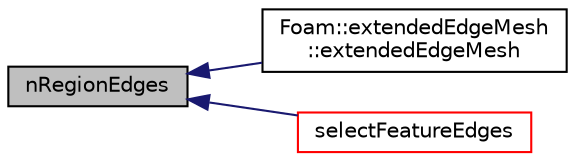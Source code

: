 digraph "nRegionEdges"
{
  bgcolor="transparent";
  edge [fontname="Helvetica",fontsize="10",labelfontname="Helvetica",labelfontsize="10"];
  node [fontname="Helvetica",fontsize="10",shape=record];
  rankdir="LR";
  Node1 [label="nRegionEdges",height=0.2,width=0.4,color="black", fillcolor="grey75", style="filled", fontcolor="black"];
  Node1 -> Node2 [dir="back",color="midnightblue",fontsize="10",style="solid",fontname="Helvetica"];
  Node2 [label="Foam::extendedEdgeMesh\l::extendedEdgeMesh",height=0.2,width=0.4,color="black",URL="$a00709.html#afd2b47811ea5fb93fabb4e9a00a8985e",tooltip="Construct given a surface with selected edges,point. "];
  Node1 -> Node3 [dir="back",color="midnightblue",fontsize="10",style="solid",fontname="Helvetica"];
  Node3 [label="selectFeatureEdges",height=0.2,width=0.4,color="red",URL="$a02550.html#a64c6ffeea50313e7c5f4ab5a651d690d",tooltip="Helper function: select a subset of featureEdges_. "];
}
